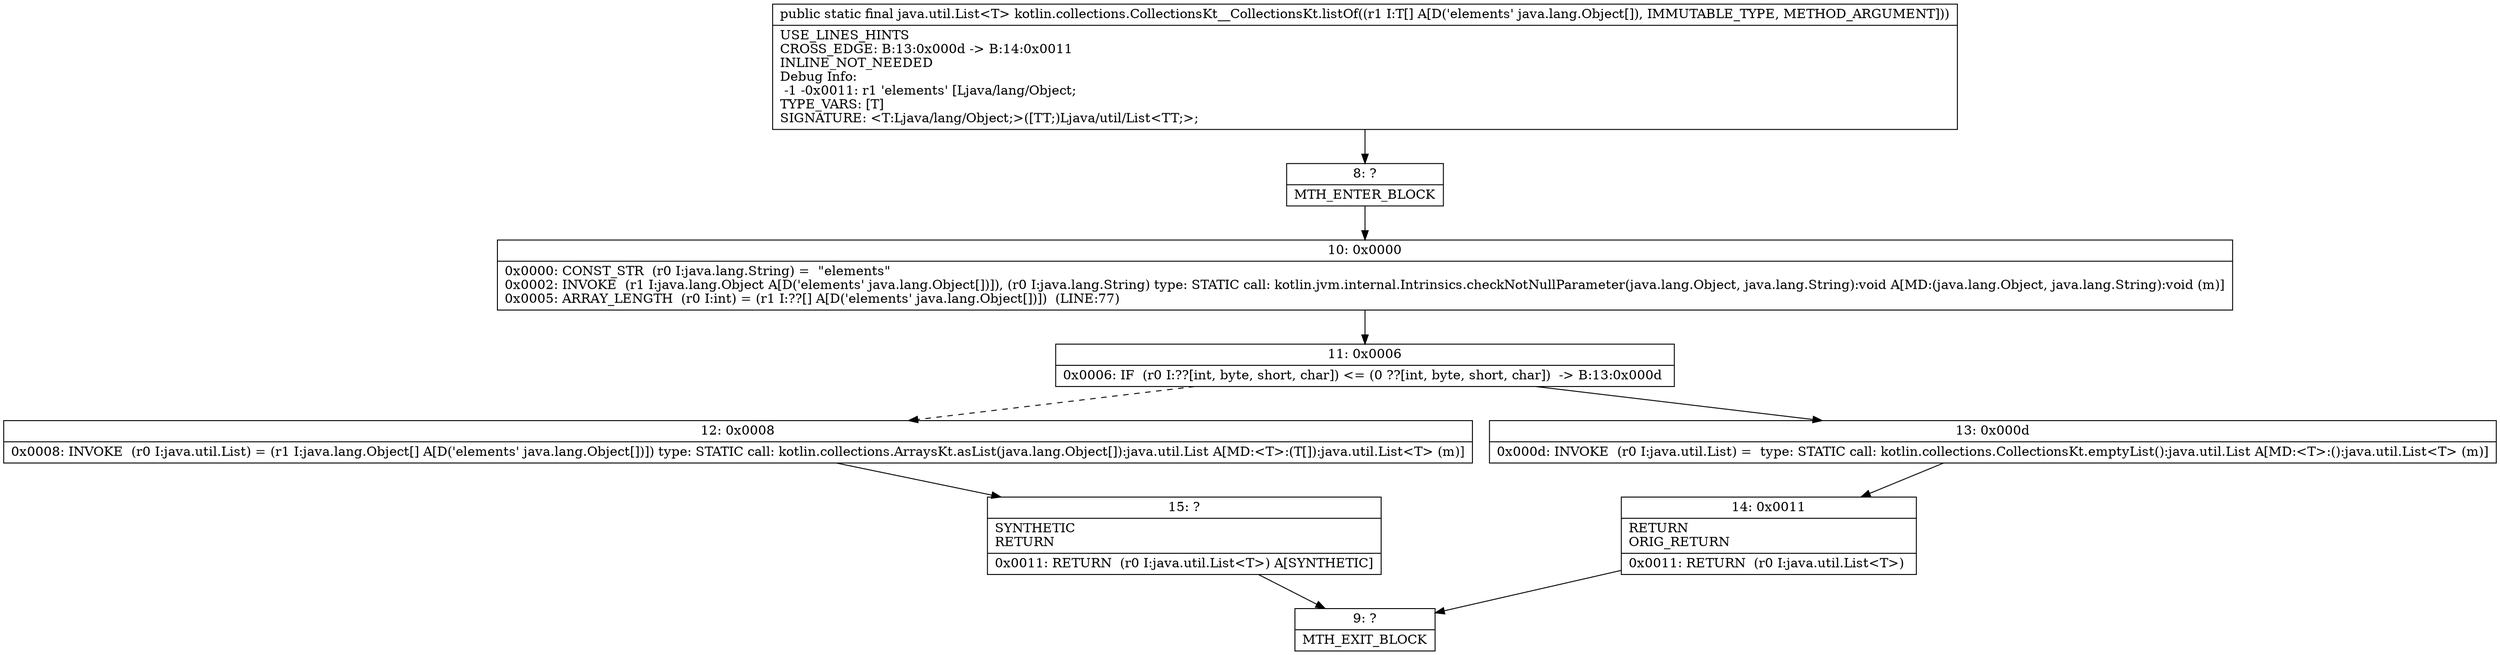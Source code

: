 digraph "CFG forkotlin.collections.CollectionsKt__CollectionsKt.listOf([Ljava\/lang\/Object;)Ljava\/util\/List;" {
Node_8 [shape=record,label="{8\:\ ?|MTH_ENTER_BLOCK\l}"];
Node_10 [shape=record,label="{10\:\ 0x0000|0x0000: CONST_STR  (r0 I:java.lang.String) =  \"elements\" \l0x0002: INVOKE  (r1 I:java.lang.Object A[D('elements' java.lang.Object[])]), (r0 I:java.lang.String) type: STATIC call: kotlin.jvm.internal.Intrinsics.checkNotNullParameter(java.lang.Object, java.lang.String):void A[MD:(java.lang.Object, java.lang.String):void (m)]\l0x0005: ARRAY_LENGTH  (r0 I:int) = (r1 I:??[] A[D('elements' java.lang.Object[])])  (LINE:77)\l}"];
Node_11 [shape=record,label="{11\:\ 0x0006|0x0006: IF  (r0 I:??[int, byte, short, char]) \<= (0 ??[int, byte, short, char])  \-\> B:13:0x000d \l}"];
Node_12 [shape=record,label="{12\:\ 0x0008|0x0008: INVOKE  (r0 I:java.util.List) = (r1 I:java.lang.Object[] A[D('elements' java.lang.Object[])]) type: STATIC call: kotlin.collections.ArraysKt.asList(java.lang.Object[]):java.util.List A[MD:\<T\>:(T[]):java.util.List\<T\> (m)]\l}"];
Node_15 [shape=record,label="{15\:\ ?|SYNTHETIC\lRETURN\l|0x0011: RETURN  (r0 I:java.util.List\<T\>) A[SYNTHETIC]\l}"];
Node_9 [shape=record,label="{9\:\ ?|MTH_EXIT_BLOCK\l}"];
Node_13 [shape=record,label="{13\:\ 0x000d|0x000d: INVOKE  (r0 I:java.util.List) =  type: STATIC call: kotlin.collections.CollectionsKt.emptyList():java.util.List A[MD:\<T\>:():java.util.List\<T\> (m)]\l}"];
Node_14 [shape=record,label="{14\:\ 0x0011|RETURN\lORIG_RETURN\l|0x0011: RETURN  (r0 I:java.util.List\<T\>) \l}"];
MethodNode[shape=record,label="{public static final java.util.List\<T\> kotlin.collections.CollectionsKt__CollectionsKt.listOf((r1 I:T[] A[D('elements' java.lang.Object[]), IMMUTABLE_TYPE, METHOD_ARGUMENT]))  | USE_LINES_HINTS\lCROSS_EDGE: B:13:0x000d \-\> B:14:0x0011\lINLINE_NOT_NEEDED\lDebug Info:\l  \-1 \-0x0011: r1 'elements' [Ljava\/lang\/Object;\lTYPE_VARS: [T]\lSIGNATURE: \<T:Ljava\/lang\/Object;\>([TT;)Ljava\/util\/List\<TT;\>;\l}"];
MethodNode -> Node_8;Node_8 -> Node_10;
Node_10 -> Node_11;
Node_11 -> Node_12[style=dashed];
Node_11 -> Node_13;
Node_12 -> Node_15;
Node_15 -> Node_9;
Node_13 -> Node_14;
Node_14 -> Node_9;
}

